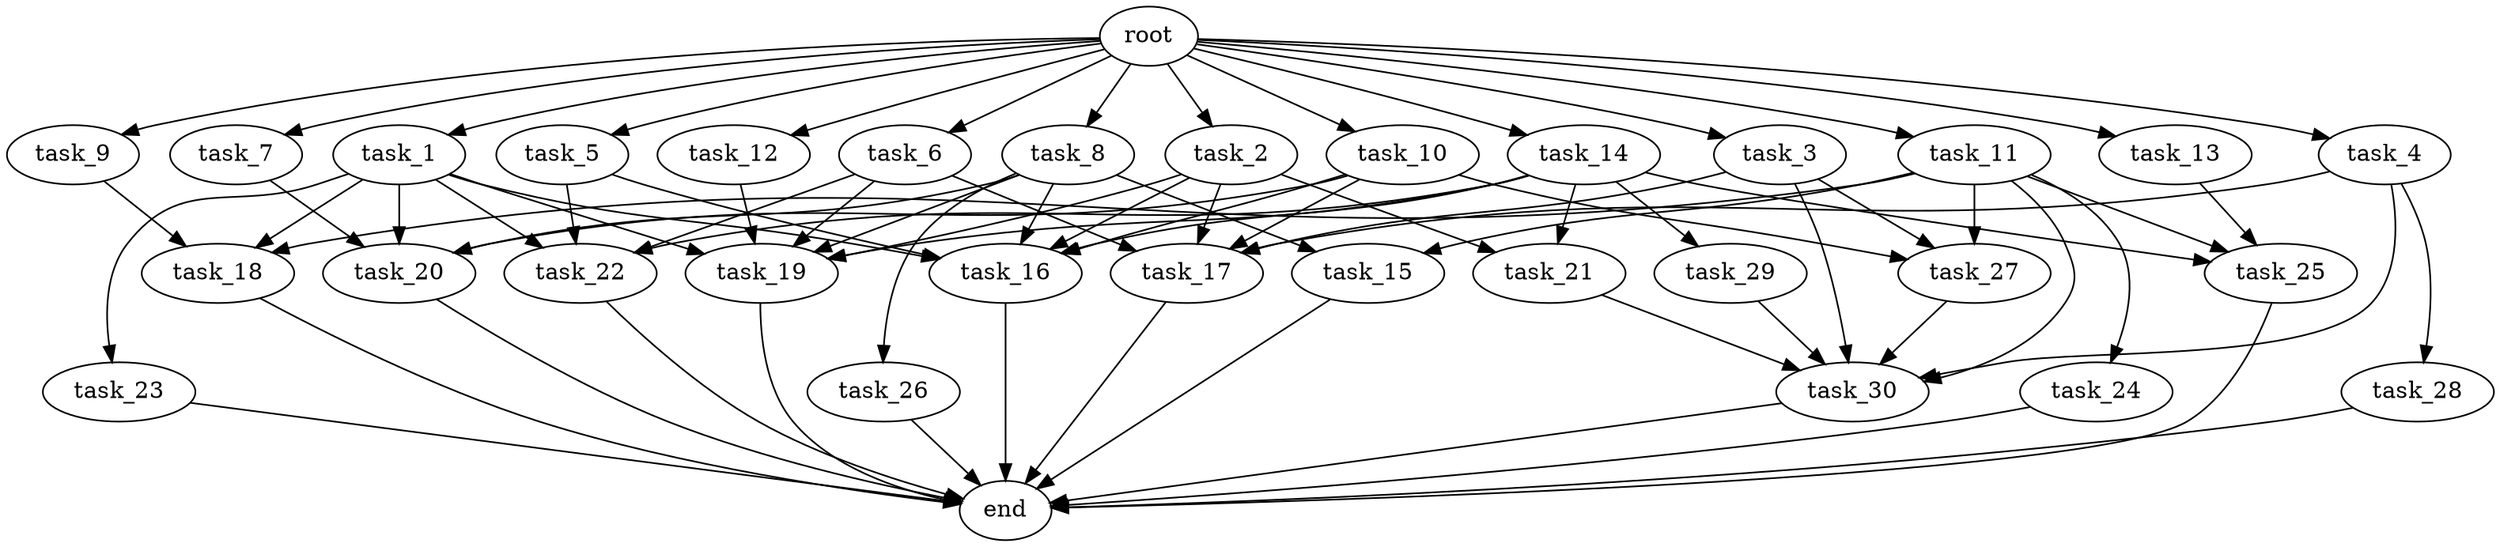 digraph G {
  root [size="0.000000e+00"];
  task_1 [size="4.885880e+10"];
  task_2 [size="1.834402e+10"];
  task_3 [size="3.274458e+10"];
  task_4 [size="9.435088e+10"];
  task_5 [size="2.565735e+10"];
  task_6 [size="6.809375e+10"];
  task_7 [size="9.306263e+10"];
  task_8 [size="3.982647e+10"];
  task_9 [size="5.363065e+10"];
  task_10 [size="2.847764e+10"];
  task_11 [size="5.701513e+10"];
  task_12 [size="1.085812e+10"];
  task_13 [size="1.194888e+10"];
  task_14 [size="8.228952e+10"];
  task_15 [size="8.840382e+10"];
  task_16 [size="9.502141e+10"];
  task_17 [size="5.547945e+10"];
  task_18 [size="4.980174e+10"];
  task_19 [size="1.272023e+10"];
  task_20 [size="9.955589e+10"];
  task_21 [size="4.690101e+10"];
  task_22 [size="1.094330e+10"];
  task_23 [size="2.287222e+10"];
  task_24 [size="8.331114e+10"];
  task_25 [size="1.845599e+10"];
  task_26 [size="7.625652e+10"];
  task_27 [size="8.064285e+10"];
  task_28 [size="2.418277e+10"];
  task_29 [size="6.153593e+10"];
  task_30 [size="4.381648e+10"];
  end [size="0.000000e+00"];

  root -> task_1 [size="1.000000e-12"];
  root -> task_2 [size="1.000000e-12"];
  root -> task_3 [size="1.000000e-12"];
  root -> task_4 [size="1.000000e-12"];
  root -> task_5 [size="1.000000e-12"];
  root -> task_6 [size="1.000000e-12"];
  root -> task_7 [size="1.000000e-12"];
  root -> task_8 [size="1.000000e-12"];
  root -> task_9 [size="1.000000e-12"];
  root -> task_10 [size="1.000000e-12"];
  root -> task_11 [size="1.000000e-12"];
  root -> task_12 [size="1.000000e-12"];
  root -> task_13 [size="1.000000e-12"];
  root -> task_14 [size="1.000000e-12"];
  task_1 -> task_16 [size="1.583690e+08"];
  task_1 -> task_18 [size="1.660058e+08"];
  task_1 -> task_19 [size="2.120039e+07"];
  task_1 -> task_20 [size="2.488897e+08"];
  task_1 -> task_22 [size="2.735824e+07"];
  task_1 -> task_23 [size="2.287222e+08"];
  task_2 -> task_16 [size="1.583690e+08"];
  task_2 -> task_17 [size="1.109589e+08"];
  task_2 -> task_19 [size="2.120039e+07"];
  task_2 -> task_21 [size="2.345050e+08"];
  task_3 -> task_17 [size="1.109589e+08"];
  task_3 -> task_27 [size="2.688095e+08"];
  task_3 -> task_30 [size="7.302746e+07"];
  task_4 -> task_17 [size="1.109589e+08"];
  task_4 -> task_28 [size="2.418277e+08"];
  task_4 -> task_30 [size="7.302746e+07"];
  task_5 -> task_16 [size="1.583690e+08"];
  task_5 -> task_22 [size="2.735824e+07"];
  task_6 -> task_17 [size="1.109589e+08"];
  task_6 -> task_19 [size="2.120039e+07"];
  task_6 -> task_22 [size="2.735824e+07"];
  task_7 -> task_20 [size="2.488897e+08"];
  task_8 -> task_15 [size="4.420191e+08"];
  task_8 -> task_16 [size="1.583690e+08"];
  task_8 -> task_19 [size="2.120039e+07"];
  task_8 -> task_20 [size="2.488897e+08"];
  task_8 -> task_26 [size="7.625652e+08"];
  task_9 -> task_18 [size="1.660058e+08"];
  task_10 -> task_16 [size="1.583690e+08"];
  task_10 -> task_17 [size="1.109589e+08"];
  task_10 -> task_20 [size="2.488897e+08"];
  task_10 -> task_27 [size="2.688095e+08"];
  task_11 -> task_15 [size="4.420191e+08"];
  task_11 -> task_18 [size="1.660058e+08"];
  task_11 -> task_24 [size="8.331114e+08"];
  task_11 -> task_25 [size="6.151996e+07"];
  task_11 -> task_27 [size="2.688095e+08"];
  task_11 -> task_30 [size="7.302746e+07"];
  task_12 -> task_19 [size="2.120039e+07"];
  task_13 -> task_25 [size="6.151996e+07"];
  task_14 -> task_16 [size="1.583690e+08"];
  task_14 -> task_19 [size="2.120039e+07"];
  task_14 -> task_21 [size="2.345050e+08"];
  task_14 -> task_22 [size="2.735824e+07"];
  task_14 -> task_25 [size="6.151996e+07"];
  task_14 -> task_29 [size="6.153593e+08"];
  task_15 -> end [size="1.000000e-12"];
  task_16 -> end [size="1.000000e-12"];
  task_17 -> end [size="1.000000e-12"];
  task_18 -> end [size="1.000000e-12"];
  task_19 -> end [size="1.000000e-12"];
  task_20 -> end [size="1.000000e-12"];
  task_21 -> task_30 [size="7.302746e+07"];
  task_22 -> end [size="1.000000e-12"];
  task_23 -> end [size="1.000000e-12"];
  task_24 -> end [size="1.000000e-12"];
  task_25 -> end [size="1.000000e-12"];
  task_26 -> end [size="1.000000e-12"];
  task_27 -> task_30 [size="7.302746e+07"];
  task_28 -> end [size="1.000000e-12"];
  task_29 -> task_30 [size="7.302746e+07"];
  task_30 -> end [size="1.000000e-12"];
}
